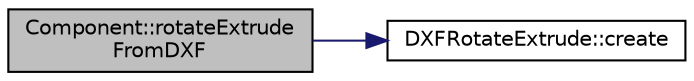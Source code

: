 digraph "Component::rotateExtrudeFromDXF"
{
  edge [fontname="Helvetica",fontsize="10",labelfontname="Helvetica",labelfontsize="10"];
  node [fontname="Helvetica",fontsize="10",shape=record];
  rankdir="LR";
  Node1 [label="Component::rotateExtrude\lFromDXF",height=0.2,width=0.4,color="black", fillcolor="grey75", style="filled" fontcolor="black"];
  Node1 -> Node2 [color="midnightblue",fontsize="10",style="solid",fontname="Helvetica"];
  Node2 [label="DXFRotateExtrude::create",height=0.2,width=0.4,color="black", fillcolor="white", style="filled",URL="$classDXFRotateExtrude.html#a4540b794ae4f5a65f42d7a5ba2d514f3",tooltip="Default DXF factory method."];
}
